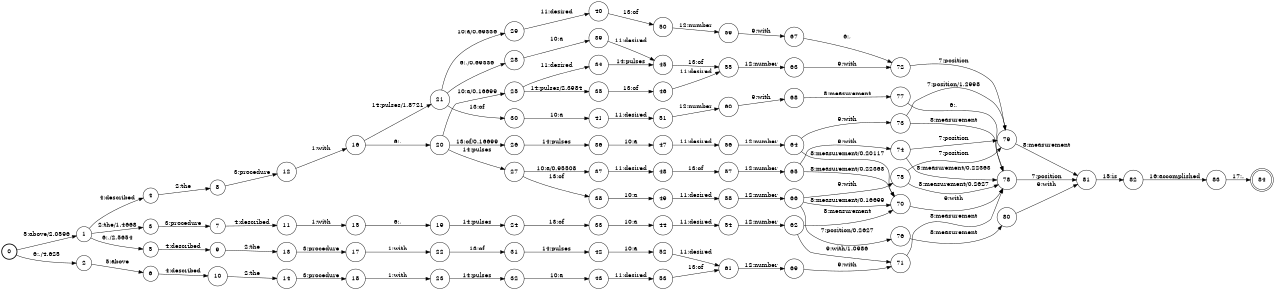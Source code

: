 digraph FST {
rankdir = LR;
size = "8.5,11";
label = "";
center = 1;
orientation = Portrait;
ranksep = "0.4";
nodesep = "0.25";
0 [label = "0", shape = circle, style = bold, fontsize = 14]
	0 -> 1 [label = "5:above/2.0596", fontsize = 14];
	0 -> 2 [label = "6:,/4.625", fontsize = 14];
1 [label = "1", shape = circle, style = solid, fontsize = 14]
	1 -> 3 [label = "2:the/1.4668", fontsize = 14];
	1 -> 4 [label = "4:described", fontsize = 14];
	1 -> 5 [label = "6:,/2.5654", fontsize = 14];
2 [label = "2", shape = circle, style = solid, fontsize = 14]
	2 -> 6 [label = "5:above", fontsize = 14];
3 [label = "3", shape = circle, style = solid, fontsize = 14]
	3 -> 7 [label = "3:procedure", fontsize = 14];
4 [label = "4", shape = circle, style = solid, fontsize = 14]
	4 -> 8 [label = "2:the", fontsize = 14];
5 [label = "5", shape = circle, style = solid, fontsize = 14]
	5 -> 9 [label = "4:described", fontsize = 14];
6 [label = "6", shape = circle, style = solid, fontsize = 14]
	6 -> 10 [label = "4:described", fontsize = 14];
7 [label = "7", shape = circle, style = solid, fontsize = 14]
	7 -> 11 [label = "4:described", fontsize = 14];
8 [label = "8", shape = circle, style = solid, fontsize = 14]
	8 -> 12 [label = "3:procedure", fontsize = 14];
9 [label = "9", shape = circle, style = solid, fontsize = 14]
	9 -> 13 [label = "2:the", fontsize = 14];
10 [label = "10", shape = circle, style = solid, fontsize = 14]
	10 -> 14 [label = "2:the", fontsize = 14];
11 [label = "11", shape = circle, style = solid, fontsize = 14]
	11 -> 15 [label = "1:with", fontsize = 14];
12 [label = "12", shape = circle, style = solid, fontsize = 14]
	12 -> 16 [label = "1:with", fontsize = 14];
13 [label = "13", shape = circle, style = solid, fontsize = 14]
	13 -> 17 [label = "3:procedure", fontsize = 14];
14 [label = "14", shape = circle, style = solid, fontsize = 14]
	14 -> 18 [label = "3:procedure", fontsize = 14];
15 [label = "15", shape = circle, style = solid, fontsize = 14]
	15 -> 19 [label = "6:,", fontsize = 14];
16 [label = "16", shape = circle, style = solid, fontsize = 14]
	16 -> 20 [label = "6:,", fontsize = 14];
	16 -> 21 [label = "14:pulses/1.8721", fontsize = 14];
17 [label = "17", shape = circle, style = solid, fontsize = 14]
	17 -> 22 [label = "1:with", fontsize = 14];
18 [label = "18", shape = circle, style = solid, fontsize = 14]
	18 -> 23 [label = "1:with", fontsize = 14];
19 [label = "19", shape = circle, style = solid, fontsize = 14]
	19 -> 24 [label = "14:pulses", fontsize = 14];
20 [label = "20", shape = circle, style = solid, fontsize = 14]
	20 -> 25 [label = "10:a/0.16699", fontsize = 14];
	20 -> 26 [label = "13:of/0.16699", fontsize = 14];
	20 -> 27 [label = "14:pulses", fontsize = 14];
21 [label = "21", shape = circle, style = solid, fontsize = 14]
	21 -> 28 [label = "6:,/0.69336", fontsize = 14];
	21 -> 29 [label = "10:a/0.69336", fontsize = 14];
	21 -> 30 [label = "13:of", fontsize = 14];
22 [label = "22", shape = circle, style = solid, fontsize = 14]
	22 -> 31 [label = "13:of", fontsize = 14];
23 [label = "23", shape = circle, style = solid, fontsize = 14]
	23 -> 32 [label = "14:pulses", fontsize = 14];
24 [label = "24", shape = circle, style = solid, fontsize = 14]
	24 -> 33 [label = "13:of", fontsize = 14];
25 [label = "25", shape = circle, style = solid, fontsize = 14]
	25 -> 34 [label = "11:desired", fontsize = 14];
	25 -> 35 [label = "14:pulses/2.3984", fontsize = 14];
26 [label = "26", shape = circle, style = solid, fontsize = 14]
	26 -> 36 [label = "14:pulses", fontsize = 14];
27 [label = "27", shape = circle, style = solid, fontsize = 14]
	27 -> 37 [label = "10:a/0.95508", fontsize = 14];
	27 -> 38 [label = "13:of", fontsize = 14];
28 [label = "28", shape = circle, style = solid, fontsize = 14]
	28 -> 39 [label = "10:a", fontsize = 14];
29 [label = "29", shape = circle, style = solid, fontsize = 14]
	29 -> 40 [label = "11:desired", fontsize = 14];
30 [label = "30", shape = circle, style = solid, fontsize = 14]
	30 -> 41 [label = "10:a", fontsize = 14];
31 [label = "31", shape = circle, style = solid, fontsize = 14]
	31 -> 42 [label = "14:pulses", fontsize = 14];
32 [label = "32", shape = circle, style = solid, fontsize = 14]
	32 -> 43 [label = "10:a", fontsize = 14];
33 [label = "33", shape = circle, style = solid, fontsize = 14]
	33 -> 44 [label = "10:a", fontsize = 14];
34 [label = "34", shape = circle, style = solid, fontsize = 14]
	34 -> 45 [label = "14:pulses", fontsize = 14];
35 [label = "35", shape = circle, style = solid, fontsize = 14]
	35 -> 46 [label = "13:of", fontsize = 14];
36 [label = "36", shape = circle, style = solid, fontsize = 14]
	36 -> 47 [label = "10:a", fontsize = 14];
37 [label = "37", shape = circle, style = solid, fontsize = 14]
	37 -> 48 [label = "11:desired", fontsize = 14];
38 [label = "38", shape = circle, style = solid, fontsize = 14]
	38 -> 49 [label = "10:a", fontsize = 14];
39 [label = "39", shape = circle, style = solid, fontsize = 14]
	39 -> 45 [label = "11:desired", fontsize = 14];
40 [label = "40", shape = circle, style = solid, fontsize = 14]
	40 -> 50 [label = "13:of", fontsize = 14];
41 [label = "41", shape = circle, style = solid, fontsize = 14]
	41 -> 51 [label = "11:desired", fontsize = 14];
42 [label = "42", shape = circle, style = solid, fontsize = 14]
	42 -> 52 [label = "10:a", fontsize = 14];
43 [label = "43", shape = circle, style = solid, fontsize = 14]
	43 -> 53 [label = "11:desired", fontsize = 14];
44 [label = "44", shape = circle, style = solid, fontsize = 14]
	44 -> 54 [label = "11:desired", fontsize = 14];
45 [label = "45", shape = circle, style = solid, fontsize = 14]
	45 -> 55 [label = "13:of", fontsize = 14];
46 [label = "46", shape = circle, style = solid, fontsize = 14]
	46 -> 55 [label = "11:desired", fontsize = 14];
47 [label = "47", shape = circle, style = solid, fontsize = 14]
	47 -> 56 [label = "11:desired", fontsize = 14];
48 [label = "48", shape = circle, style = solid, fontsize = 14]
	48 -> 57 [label = "13:of", fontsize = 14];
49 [label = "49", shape = circle, style = solid, fontsize = 14]
	49 -> 58 [label = "11:desired", fontsize = 14];
50 [label = "50", shape = circle, style = solid, fontsize = 14]
	50 -> 59 [label = "12:number", fontsize = 14];
51 [label = "51", shape = circle, style = solid, fontsize = 14]
	51 -> 60 [label = "12:number", fontsize = 14];
52 [label = "52", shape = circle, style = solid, fontsize = 14]
	52 -> 61 [label = "11:desired", fontsize = 14];
53 [label = "53", shape = circle, style = solid, fontsize = 14]
	53 -> 61 [label = "13:of", fontsize = 14];
54 [label = "54", shape = circle, style = solid, fontsize = 14]
	54 -> 62 [label = "12:number", fontsize = 14];
55 [label = "55", shape = circle, style = solid, fontsize = 14]
	55 -> 63 [label = "12:number", fontsize = 14];
56 [label = "56", shape = circle, style = solid, fontsize = 14]
	56 -> 64 [label = "12:number", fontsize = 14];
57 [label = "57", shape = circle, style = solid, fontsize = 14]
	57 -> 65 [label = "12:number", fontsize = 14];
58 [label = "58", shape = circle, style = solid, fontsize = 14]
	58 -> 66 [label = "12:number", fontsize = 14];
59 [label = "59", shape = circle, style = solid, fontsize = 14]
	59 -> 67 [label = "9:with", fontsize = 14];
60 [label = "60", shape = circle, style = solid, fontsize = 14]
	60 -> 68 [label = "9:with", fontsize = 14];
61 [label = "61", shape = circle, style = solid, fontsize = 14]
	61 -> 69 [label = "12:number", fontsize = 14];
62 [label = "62", shape = circle, style = solid, fontsize = 14]
	62 -> 71 [label = "9:with/1.0986", fontsize = 14];
	62 -> 70 [label = "8:measurement", fontsize = 14];
63 [label = "63", shape = circle, style = solid, fontsize = 14]
	63 -> 72 [label = "9:with", fontsize = 14];
64 [label = "64", shape = circle, style = solid, fontsize = 14]
	64 -> 73 [label = "9:with", fontsize = 14];
	64 -> 70 [label = "8:measurement/0.20117", fontsize = 14];
65 [label = "65", shape = circle, style = solid, fontsize = 14]
	65 -> 74 [label = "9:with", fontsize = 14];
	65 -> 70 [label = "8:measurement/0.22363", fontsize = 14];
66 [label = "66", shape = circle, style = solid, fontsize = 14]
	66 -> 75 [label = "9:with", fontsize = 14];
	66 -> 76 [label = "7:position/0.2627", fontsize = 14];
	66 -> 70 [label = "8:measurement/0.16699", fontsize = 14];
67 [label = "67", shape = circle, style = solid, fontsize = 14]
	67 -> 72 [label = "6:,", fontsize = 14];
68 [label = "68", shape = circle, style = solid, fontsize = 14]
	68 -> 77 [label = "8:measurement", fontsize = 14];
69 [label = "69", shape = circle, style = solid, fontsize = 14]
	69 -> 71 [label = "9:with", fontsize = 14];
70 [label = "70", shape = circle, style = solid, fontsize = 14]
	70 -> 78 [label = "9:with", fontsize = 14];
71 [label = "71", shape = circle, style = solid, fontsize = 14]
	71 -> 78 [label = "8:measurement", fontsize = 14];
72 [label = "72", shape = circle, style = solid, fontsize = 14]
	72 -> 79 [label = "7:position", fontsize = 14];
73 [label = "73", shape = circle, style = solid, fontsize = 14]
	73 -> 79 [label = "7:position/1.2998", fontsize = 14];
	73 -> 78 [label = "8:measurement", fontsize = 14];
74 [label = "74", shape = circle, style = solid, fontsize = 14]
	74 -> 79 [label = "7:position", fontsize = 14];
	74 -> 78 [label = "8:measurement/0.22363", fontsize = 14];
75 [label = "75", shape = circle, style = solid, fontsize = 14]
	75 -> 79 [label = "7:position", fontsize = 14];
	75 -> 78 [label = "8:measurement/0.2627", fontsize = 14];
76 [label = "76", shape = circle, style = solid, fontsize = 14]
	76 -> 80 [label = "8:measurement", fontsize = 14];
77 [label = "77", shape = circle, style = solid, fontsize = 14]
	77 -> 78 [label = "6:,", fontsize = 14];
78 [label = "78", shape = circle, style = solid, fontsize = 14]
	78 -> 81 [label = "7:position", fontsize = 14];
79 [label = "79", shape = circle, style = solid, fontsize = 14]
	79 -> 81 [label = "8:measurement", fontsize = 14];
80 [label = "80", shape = circle, style = solid, fontsize = 14]
	80 -> 81 [label = "9:with", fontsize = 14];
81 [label = "81", shape = circle, style = solid, fontsize = 14]
	81 -> 82 [label = "15:is", fontsize = 14];
82 [label = "82", shape = circle, style = solid, fontsize = 14]
	82 -> 83 [label = "16:accomplished", fontsize = 14];
83 [label = "83", shape = circle, style = solid, fontsize = 14]
	83 -> 84 [label = "17:.", fontsize = 14];
84 [label = "84", shape = doublecircle, style = solid, fontsize = 14]
}
